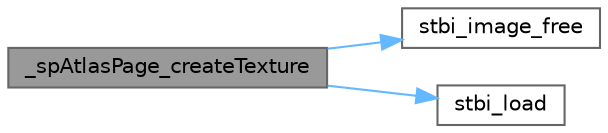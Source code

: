 digraph "_spAtlasPage_createTexture"
{
 // LATEX_PDF_SIZE
  bgcolor="transparent";
  edge [fontname=Helvetica,fontsize=10,labelfontname=Helvetica,labelfontsize=10];
  node [fontname=Helvetica,fontsize=10,shape=box,height=0.2,width=0.4];
  rankdir="LR";
  Node1 [id="Node000001",label="_spAtlasPage_createTexture",height=0.2,width=0.4,color="gray40", fillcolor="grey60", style="filled", fontcolor="black",tooltip=" "];
  Node1 -> Node2 [id="edge3_Node000001_Node000002",color="steelblue1",style="solid",tooltip=" "];
  Node2 [id="Node000002",label="stbi_image_free",height=0.2,width=0.4,color="grey40", fillcolor="white", style="filled",URL="$spine-glfw_2src_2stb__image_8h.html#ad3e11bb44412a7ba348acfbad09caacb",tooltip=" "];
  Node1 -> Node3 [id="edge4_Node000001_Node000003",color="steelblue1",style="solid",tooltip=" "];
  Node3 [id="Node000003",label="stbi_load",height=0.2,width=0.4,color="grey40", fillcolor="white", style="filled",URL="$spine-glfw_2src_2stb__image_8h.html#ad3fc296ba0778df0a8094e20da82deab",tooltip=" "];
}
